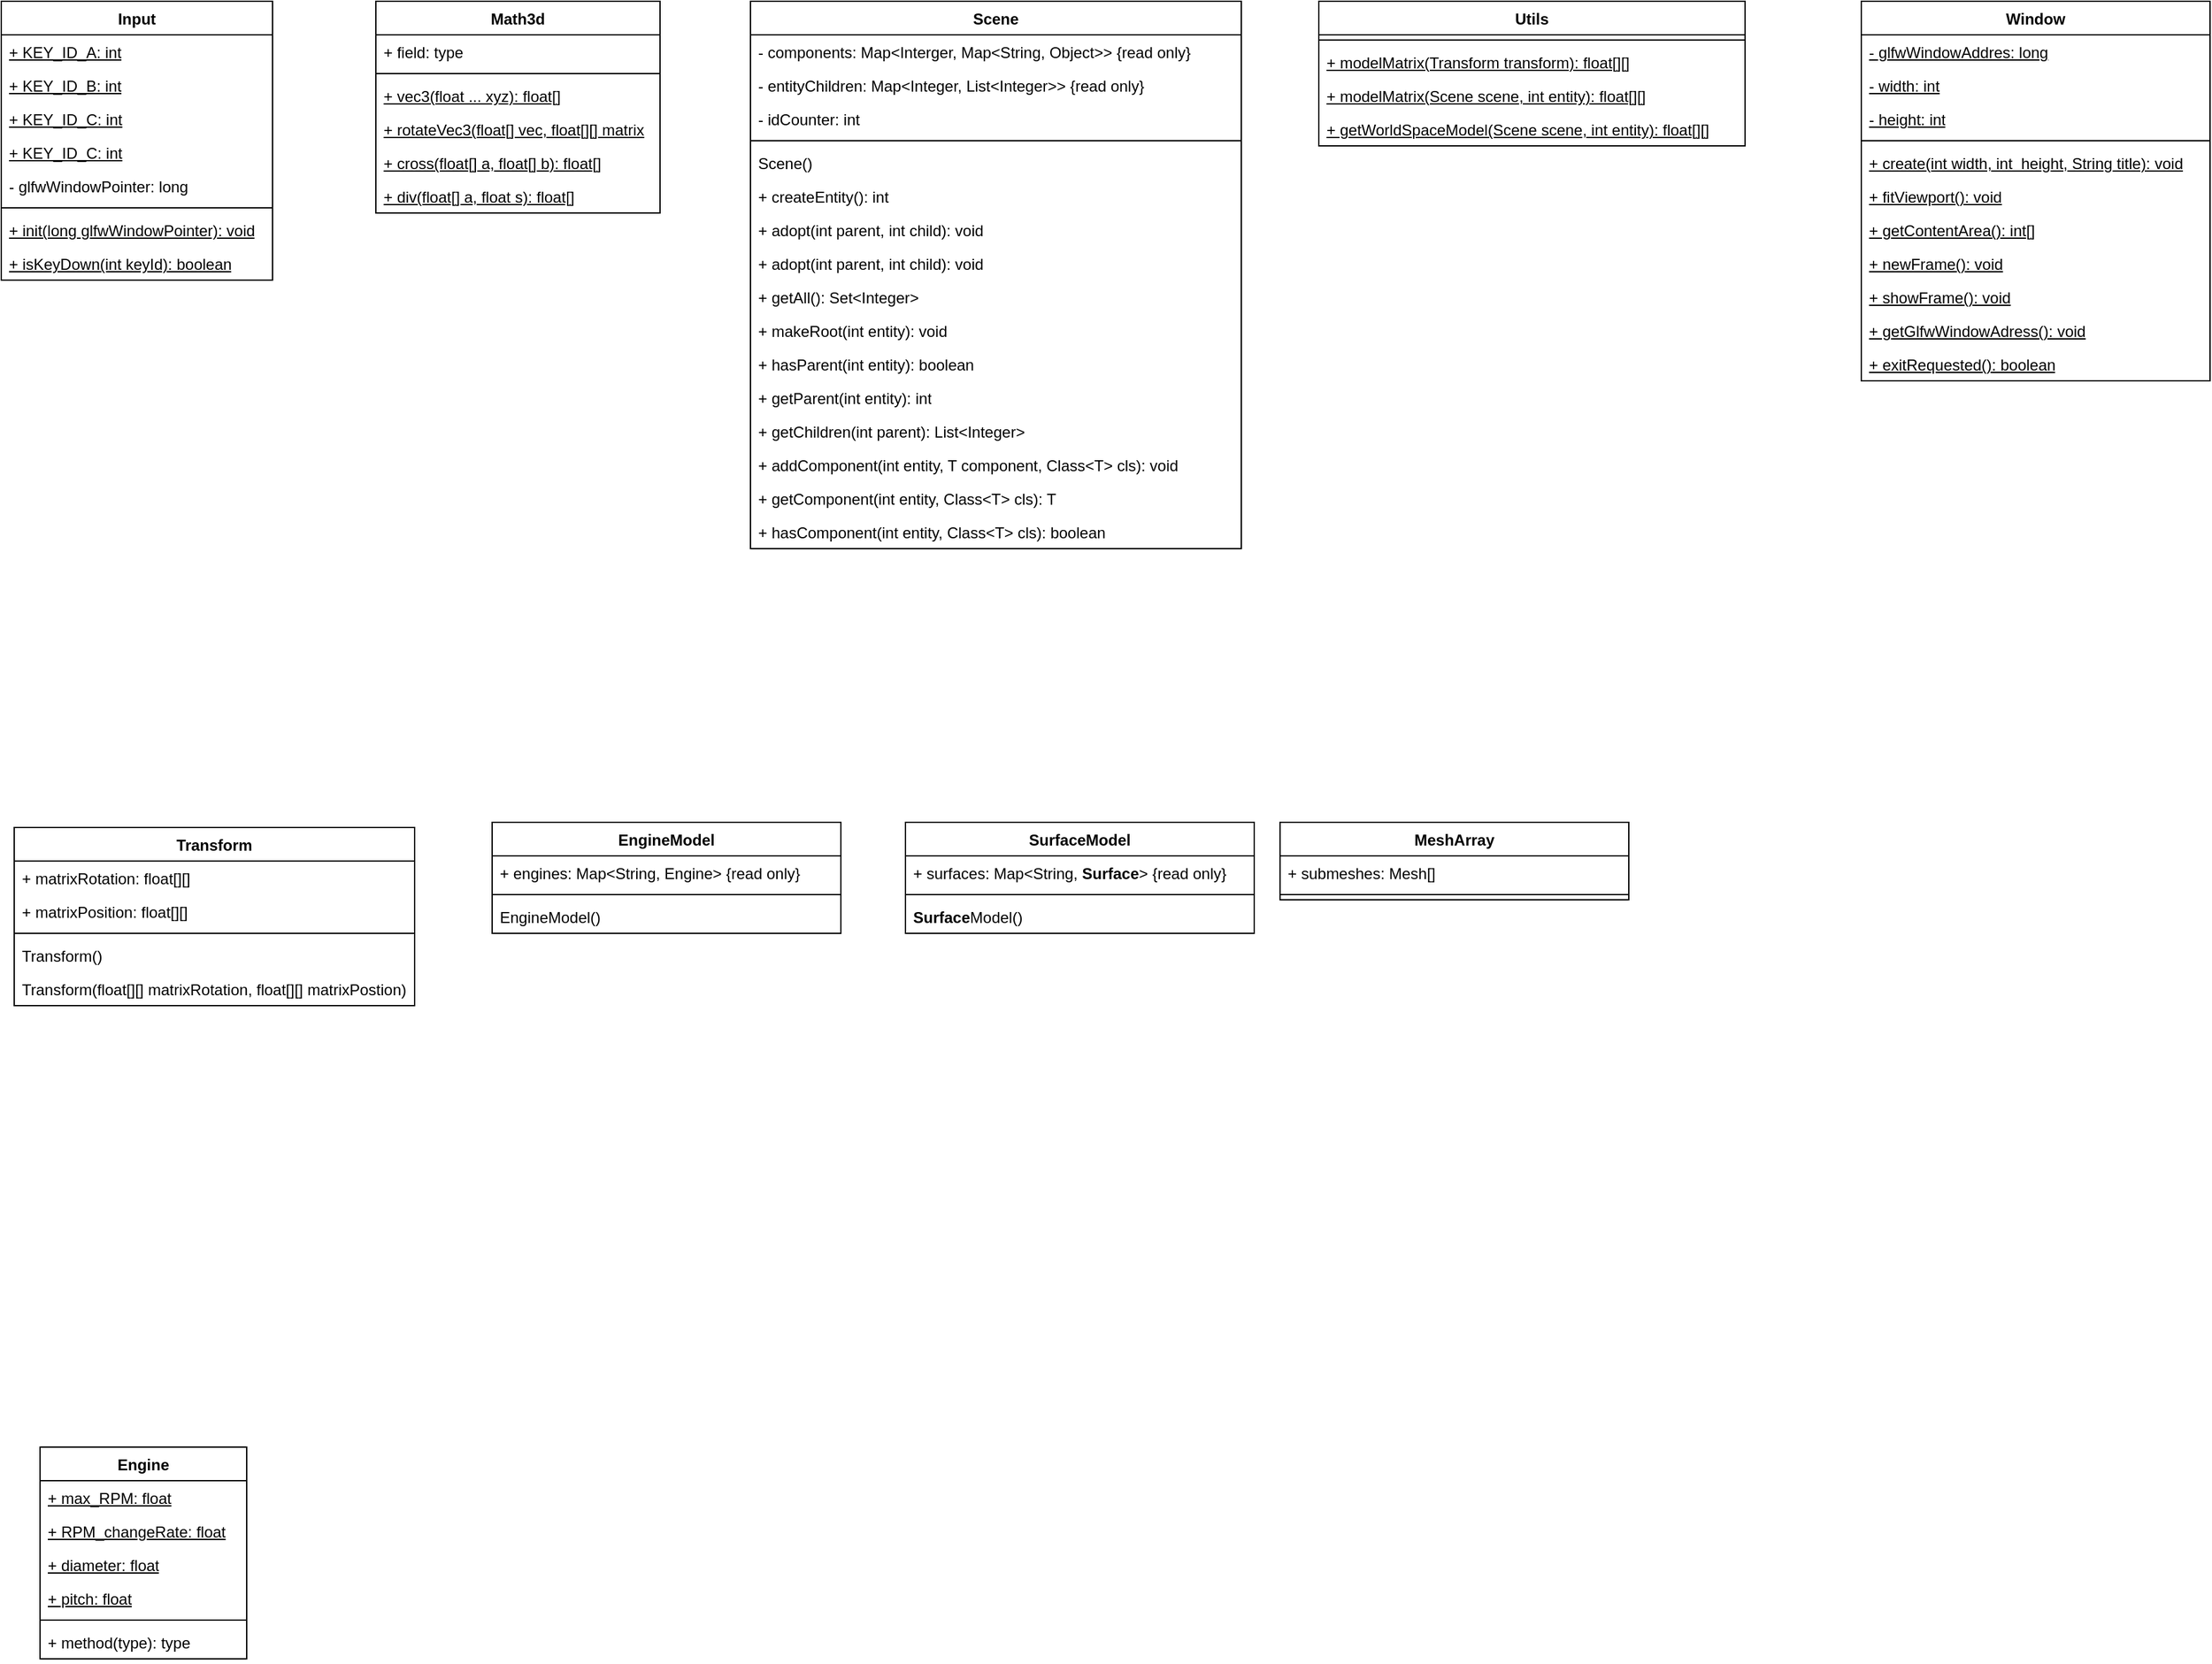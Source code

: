 <mxfile version="24.0.2" type="github">
  <diagram id="C5RBs43oDa-KdzZeNtuy" name="Page-1">
    <mxGraphModel dx="1556" dy="1935" grid="1" gridSize="10" guides="1" tooltips="1" connect="1" arrows="1" fold="1" page="1" pageScale="1" pageWidth="827" pageHeight="1169" math="0" shadow="0">
      <root>
        <mxCell id="WIyWlLk6GJQsqaUBKTNV-0" />
        <mxCell id="WIyWlLk6GJQsqaUBKTNV-1" parent="WIyWlLk6GJQsqaUBKTNV-0" />
        <mxCell id="1cwWKSfe2Y5p0WFGqaRK-0" value="Input" style="swimlane;fontStyle=1;align=center;verticalAlign=top;childLayout=stackLayout;horizontal=1;startSize=26;horizontalStack=0;resizeParent=1;resizeParentMax=0;resizeLast=0;collapsible=1;marginBottom=0;whiteSpace=wrap;html=1;" vertex="1" parent="WIyWlLk6GJQsqaUBKTNV-1">
          <mxGeometry x="10" y="-350" width="210" height="216" as="geometry" />
        </mxCell>
        <mxCell id="1cwWKSfe2Y5p0WFGqaRK-1" value="&lt;u&gt;+ KEY_ID_A: int&lt;/u&gt;" style="text;strokeColor=none;fillColor=none;align=left;verticalAlign=top;spacingLeft=4;spacingRight=4;overflow=hidden;rotatable=0;points=[[0,0.5],[1,0.5]];portConstraint=eastwest;whiteSpace=wrap;html=1;" vertex="1" parent="1cwWKSfe2Y5p0WFGqaRK-0">
          <mxGeometry y="26" width="210" height="26" as="geometry" />
        </mxCell>
        <mxCell id="1cwWKSfe2Y5p0WFGqaRK-32" value="&lt;u&gt;+ KEY_ID_B: int&lt;/u&gt;" style="text;strokeColor=none;fillColor=none;align=left;verticalAlign=top;spacingLeft=4;spacingRight=4;overflow=hidden;rotatable=0;points=[[0,0.5],[1,0.5]];portConstraint=eastwest;whiteSpace=wrap;html=1;" vertex="1" parent="1cwWKSfe2Y5p0WFGqaRK-0">
          <mxGeometry y="52" width="210" height="26" as="geometry" />
        </mxCell>
        <mxCell id="1cwWKSfe2Y5p0WFGqaRK-33" value="&lt;u&gt;+ KEY_ID_C: int&lt;/u&gt;" style="text;strokeColor=none;fillColor=none;align=left;verticalAlign=top;spacingLeft=4;spacingRight=4;overflow=hidden;rotatable=0;points=[[0,0.5],[1,0.5]];portConstraint=eastwest;whiteSpace=wrap;html=1;" vertex="1" parent="1cwWKSfe2Y5p0WFGqaRK-0">
          <mxGeometry y="78" width="210" height="26" as="geometry" />
        </mxCell>
        <mxCell id="1cwWKSfe2Y5p0WFGqaRK-34" value="&lt;u&gt;+ KEY_ID_C: int&lt;/u&gt;" style="text;strokeColor=none;fillColor=none;align=left;verticalAlign=top;spacingLeft=4;spacingRight=4;overflow=hidden;rotatable=0;points=[[0,0.5],[1,0.5]];portConstraint=eastwest;whiteSpace=wrap;html=1;" vertex="1" parent="1cwWKSfe2Y5p0WFGqaRK-0">
          <mxGeometry y="104" width="210" height="26" as="geometry" />
        </mxCell>
        <mxCell id="1cwWKSfe2Y5p0WFGqaRK-35" value="- glfwWindowPointer: long" style="text;strokeColor=none;fillColor=none;align=left;verticalAlign=top;spacingLeft=4;spacingRight=4;overflow=hidden;rotatable=0;points=[[0,0.5],[1,0.5]];portConstraint=eastwest;whiteSpace=wrap;html=1;" vertex="1" parent="1cwWKSfe2Y5p0WFGqaRK-0">
          <mxGeometry y="130" width="210" height="26" as="geometry" />
        </mxCell>
        <mxCell id="1cwWKSfe2Y5p0WFGqaRK-2" value="" style="line;strokeWidth=1;fillColor=none;align=left;verticalAlign=middle;spacingTop=-1;spacingLeft=3;spacingRight=3;rotatable=0;labelPosition=right;points=[];portConstraint=eastwest;strokeColor=inherit;" vertex="1" parent="1cwWKSfe2Y5p0WFGqaRK-0">
          <mxGeometry y="156" width="210" height="8" as="geometry" />
        </mxCell>
        <mxCell id="1cwWKSfe2Y5p0WFGqaRK-3" value="&lt;u&gt;+ init(long glfwWindowPointer): void&lt;/u&gt;" style="text;strokeColor=none;fillColor=none;align=left;verticalAlign=top;spacingLeft=4;spacingRight=4;overflow=hidden;rotatable=0;points=[[0,0.5],[1,0.5]];portConstraint=eastwest;whiteSpace=wrap;html=1;" vertex="1" parent="1cwWKSfe2Y5p0WFGqaRK-0">
          <mxGeometry y="164" width="210" height="26" as="geometry" />
        </mxCell>
        <mxCell id="1cwWKSfe2Y5p0WFGqaRK-36" value="&lt;u&gt;+ isKeyDown(int keyId): boolean&lt;/u&gt;" style="text;strokeColor=none;fillColor=none;align=left;verticalAlign=top;spacingLeft=4;spacingRight=4;overflow=hidden;rotatable=0;points=[[0,0.5],[1,0.5]];portConstraint=eastwest;whiteSpace=wrap;html=1;" vertex="1" parent="1cwWKSfe2Y5p0WFGqaRK-0">
          <mxGeometry y="190" width="210" height="26" as="geometry" />
        </mxCell>
        <mxCell id="1cwWKSfe2Y5p0WFGqaRK-38" value="Math3d" style="swimlane;fontStyle=1;align=center;verticalAlign=top;childLayout=stackLayout;horizontal=1;startSize=26;horizontalStack=0;resizeParent=1;resizeParentMax=0;resizeLast=0;collapsible=1;marginBottom=0;whiteSpace=wrap;html=1;" vertex="1" parent="WIyWlLk6GJQsqaUBKTNV-1">
          <mxGeometry x="300" y="-350" width="220" height="164" as="geometry" />
        </mxCell>
        <mxCell id="1cwWKSfe2Y5p0WFGqaRK-39" value="+ field: type" style="text;strokeColor=none;fillColor=none;align=left;verticalAlign=top;spacingLeft=4;spacingRight=4;overflow=hidden;rotatable=0;points=[[0,0.5],[1,0.5]];portConstraint=eastwest;whiteSpace=wrap;html=1;" vertex="1" parent="1cwWKSfe2Y5p0WFGqaRK-38">
          <mxGeometry y="26" width="220" height="26" as="geometry" />
        </mxCell>
        <mxCell id="1cwWKSfe2Y5p0WFGqaRK-40" value="" style="line;strokeWidth=1;fillColor=none;align=left;verticalAlign=middle;spacingTop=-1;spacingLeft=3;spacingRight=3;rotatable=0;labelPosition=right;points=[];portConstraint=eastwest;strokeColor=inherit;" vertex="1" parent="1cwWKSfe2Y5p0WFGqaRK-38">
          <mxGeometry y="52" width="220" height="8" as="geometry" />
        </mxCell>
        <mxCell id="1cwWKSfe2Y5p0WFGqaRK-41" value="&lt;u&gt;+ vec3(float ... xyz): float[]&lt;/u&gt;" style="text;strokeColor=none;fillColor=none;align=left;verticalAlign=top;spacingLeft=4;spacingRight=4;overflow=hidden;rotatable=0;points=[[0,0.5],[1,0.5]];portConstraint=eastwest;whiteSpace=wrap;html=1;" vertex="1" parent="1cwWKSfe2Y5p0WFGqaRK-38">
          <mxGeometry y="60" width="220" height="26" as="geometry" />
        </mxCell>
        <mxCell id="1cwWKSfe2Y5p0WFGqaRK-42" value="&lt;u&gt;+ rotateVec3(float[] vec, float[][] matrix&lt;/u&gt;" style="text;strokeColor=none;fillColor=none;align=left;verticalAlign=top;spacingLeft=4;spacingRight=4;overflow=hidden;rotatable=0;points=[[0,0.5],[1,0.5]];portConstraint=eastwest;whiteSpace=wrap;html=1;" vertex="1" parent="1cwWKSfe2Y5p0WFGqaRK-38">
          <mxGeometry y="86" width="220" height="26" as="geometry" />
        </mxCell>
        <mxCell id="1cwWKSfe2Y5p0WFGqaRK-43" value="&lt;u&gt;+ cross(float[] a, float[] b): float[]&lt;/u&gt;" style="text;strokeColor=none;fillColor=none;align=left;verticalAlign=top;spacingLeft=4;spacingRight=4;overflow=hidden;rotatable=0;points=[[0,0.5],[1,0.5]];portConstraint=eastwest;whiteSpace=wrap;html=1;" vertex="1" parent="1cwWKSfe2Y5p0WFGqaRK-38">
          <mxGeometry y="112" width="220" height="26" as="geometry" />
        </mxCell>
        <mxCell id="1cwWKSfe2Y5p0WFGqaRK-44" value="&lt;u&gt;+ div(float[] a, float s): float[]&lt;/u&gt;" style="text;strokeColor=none;fillColor=none;align=left;verticalAlign=top;spacingLeft=4;spacingRight=4;overflow=hidden;rotatable=0;points=[[0,0.5],[1,0.5]];portConstraint=eastwest;whiteSpace=wrap;html=1;" vertex="1" parent="1cwWKSfe2Y5p0WFGqaRK-38">
          <mxGeometry y="138" width="220" height="26" as="geometry" />
        </mxCell>
        <mxCell id="1cwWKSfe2Y5p0WFGqaRK-45" value="Scene" style="swimlane;fontStyle=1;align=center;verticalAlign=top;childLayout=stackLayout;horizontal=1;startSize=26;horizontalStack=0;resizeParent=1;resizeParentMax=0;resizeLast=0;collapsible=1;marginBottom=0;whiteSpace=wrap;html=1;" vertex="1" parent="WIyWlLk6GJQsqaUBKTNV-1">
          <mxGeometry x="590" y="-350" width="380" height="424" as="geometry" />
        </mxCell>
        <mxCell id="1cwWKSfe2Y5p0WFGqaRK-46" value="- components: Map&amp;lt;Interger, Map&amp;lt;String, Object&amp;gt;&amp;gt; {read only}" style="text;strokeColor=none;fillColor=none;align=left;verticalAlign=top;spacingLeft=4;spacingRight=4;overflow=hidden;rotatable=0;points=[[0,0.5],[1,0.5]];portConstraint=eastwest;whiteSpace=wrap;html=1;" vertex="1" parent="1cwWKSfe2Y5p0WFGqaRK-45">
          <mxGeometry y="26" width="380" height="26" as="geometry" />
        </mxCell>
        <mxCell id="1cwWKSfe2Y5p0WFGqaRK-53" value="- entityChildren: Map&amp;lt;Integer, List&amp;lt;Integer&amp;gt;&amp;gt; {read only}" style="text;strokeColor=none;fillColor=none;align=left;verticalAlign=top;spacingLeft=4;spacingRight=4;overflow=hidden;rotatable=0;points=[[0,0.5],[1,0.5]];portConstraint=eastwest;whiteSpace=wrap;html=1;" vertex="1" parent="1cwWKSfe2Y5p0WFGqaRK-45">
          <mxGeometry y="52" width="380" height="26" as="geometry" />
        </mxCell>
        <mxCell id="1cwWKSfe2Y5p0WFGqaRK-54" value="- idCounter: int" style="text;strokeColor=none;fillColor=none;align=left;verticalAlign=top;spacingLeft=4;spacingRight=4;overflow=hidden;rotatable=0;points=[[0,0.5],[1,0.5]];portConstraint=eastwest;whiteSpace=wrap;html=1;" vertex="1" parent="1cwWKSfe2Y5p0WFGqaRK-45">
          <mxGeometry y="78" width="380" height="26" as="geometry" />
        </mxCell>
        <mxCell id="1cwWKSfe2Y5p0WFGqaRK-47" value="" style="line;strokeWidth=1;fillColor=none;align=left;verticalAlign=middle;spacingTop=-1;spacingLeft=3;spacingRight=3;rotatable=0;labelPosition=right;points=[];portConstraint=eastwest;strokeColor=inherit;" vertex="1" parent="1cwWKSfe2Y5p0WFGqaRK-45">
          <mxGeometry y="104" width="380" height="8" as="geometry" />
        </mxCell>
        <mxCell id="1cwWKSfe2Y5p0WFGqaRK-60" value="Scene()" style="text;strokeColor=none;fillColor=none;align=left;verticalAlign=top;spacingLeft=4;spacingRight=4;overflow=hidden;rotatable=0;points=[[0,0.5],[1,0.5]];portConstraint=eastwest;whiteSpace=wrap;html=1;" vertex="1" parent="1cwWKSfe2Y5p0WFGqaRK-45">
          <mxGeometry y="112" width="380" height="26" as="geometry" />
        </mxCell>
        <mxCell id="1cwWKSfe2Y5p0WFGqaRK-48" value="+ createEntity(): int" style="text;strokeColor=none;fillColor=none;align=left;verticalAlign=top;spacingLeft=4;spacingRight=4;overflow=hidden;rotatable=0;points=[[0,0.5],[1,0.5]];portConstraint=eastwest;whiteSpace=wrap;html=1;" vertex="1" parent="1cwWKSfe2Y5p0WFGqaRK-45">
          <mxGeometry y="138" width="380" height="26" as="geometry" />
        </mxCell>
        <mxCell id="1cwWKSfe2Y5p0WFGqaRK-55" value="+ adopt(int parent, int child): void" style="text;strokeColor=none;fillColor=none;align=left;verticalAlign=top;spacingLeft=4;spacingRight=4;overflow=hidden;rotatable=0;points=[[0,0.5],[1,0.5]];portConstraint=eastwest;whiteSpace=wrap;html=1;" vertex="1" parent="1cwWKSfe2Y5p0WFGqaRK-45">
          <mxGeometry y="164" width="380" height="26" as="geometry" />
        </mxCell>
        <mxCell id="1cwWKSfe2Y5p0WFGqaRK-56" value="+ adopt(int parent, int child): void" style="text;strokeColor=none;fillColor=none;align=left;verticalAlign=top;spacingLeft=4;spacingRight=4;overflow=hidden;rotatable=0;points=[[0,0.5],[1,0.5]];portConstraint=eastwest;whiteSpace=wrap;html=1;" vertex="1" parent="1cwWKSfe2Y5p0WFGqaRK-45">
          <mxGeometry y="190" width="380" height="26" as="geometry" />
        </mxCell>
        <mxCell id="1cwWKSfe2Y5p0WFGqaRK-57" value="+ getAll(): Set&amp;lt;Integer&amp;gt;" style="text;strokeColor=none;fillColor=none;align=left;verticalAlign=top;spacingLeft=4;spacingRight=4;overflow=hidden;rotatable=0;points=[[0,0.5],[1,0.5]];portConstraint=eastwest;whiteSpace=wrap;html=1;" vertex="1" parent="1cwWKSfe2Y5p0WFGqaRK-45">
          <mxGeometry y="216" width="380" height="26" as="geometry" />
        </mxCell>
        <mxCell id="1cwWKSfe2Y5p0WFGqaRK-58" value="+ makeRoot(int entity): void" style="text;strokeColor=none;fillColor=none;align=left;verticalAlign=top;spacingLeft=4;spacingRight=4;overflow=hidden;rotatable=0;points=[[0,0.5],[1,0.5]];portConstraint=eastwest;whiteSpace=wrap;html=1;" vertex="1" parent="1cwWKSfe2Y5p0WFGqaRK-45">
          <mxGeometry y="242" width="380" height="26" as="geometry" />
        </mxCell>
        <mxCell id="1cwWKSfe2Y5p0WFGqaRK-59" value="+ hasParent(int entity): boolean" style="text;strokeColor=none;fillColor=none;align=left;verticalAlign=top;spacingLeft=4;spacingRight=4;overflow=hidden;rotatable=0;points=[[0,0.5],[1,0.5]];portConstraint=eastwest;whiteSpace=wrap;html=1;" vertex="1" parent="1cwWKSfe2Y5p0WFGqaRK-45">
          <mxGeometry y="268" width="380" height="26" as="geometry" />
        </mxCell>
        <mxCell id="1cwWKSfe2Y5p0WFGqaRK-61" value="+ getParent(int entity): int" style="text;strokeColor=none;fillColor=none;align=left;verticalAlign=top;spacingLeft=4;spacingRight=4;overflow=hidden;rotatable=0;points=[[0,0.5],[1,0.5]];portConstraint=eastwest;whiteSpace=wrap;html=1;" vertex="1" parent="1cwWKSfe2Y5p0WFGqaRK-45">
          <mxGeometry y="294" width="380" height="26" as="geometry" />
        </mxCell>
        <mxCell id="1cwWKSfe2Y5p0WFGqaRK-62" value="+ getChildren(int parent): List&amp;lt;Integer&amp;gt;" style="text;strokeColor=none;fillColor=none;align=left;verticalAlign=top;spacingLeft=4;spacingRight=4;overflow=hidden;rotatable=0;points=[[0,0.5],[1,0.5]];portConstraint=eastwest;whiteSpace=wrap;html=1;" vertex="1" parent="1cwWKSfe2Y5p0WFGqaRK-45">
          <mxGeometry y="320" width="380" height="26" as="geometry" />
        </mxCell>
        <mxCell id="1cwWKSfe2Y5p0WFGqaRK-101" value="+ addComponent(int entity, T component, Class&amp;lt;T&amp;gt; cls): void" style="text;strokeColor=none;fillColor=none;align=left;verticalAlign=top;spacingLeft=4;spacingRight=4;overflow=hidden;rotatable=0;points=[[0,0.5],[1,0.5]];portConstraint=eastwest;whiteSpace=wrap;html=1;" vertex="1" parent="1cwWKSfe2Y5p0WFGqaRK-45">
          <mxGeometry y="346" width="380" height="26" as="geometry" />
        </mxCell>
        <mxCell id="1cwWKSfe2Y5p0WFGqaRK-102" value="+ getComponent(int entity, Class&amp;lt;T&amp;gt; cls): T" style="text;strokeColor=none;fillColor=none;align=left;verticalAlign=top;spacingLeft=4;spacingRight=4;overflow=hidden;rotatable=0;points=[[0,0.5],[1,0.5]];portConstraint=eastwest;whiteSpace=wrap;html=1;" vertex="1" parent="1cwWKSfe2Y5p0WFGqaRK-45">
          <mxGeometry y="372" width="380" height="26" as="geometry" />
        </mxCell>
        <mxCell id="1cwWKSfe2Y5p0WFGqaRK-103" value="+ hasComponent(int entity, Class&amp;lt;T&amp;gt; cls): boolean" style="text;strokeColor=none;fillColor=none;align=left;verticalAlign=top;spacingLeft=4;spacingRight=4;overflow=hidden;rotatable=0;points=[[0,0.5],[1,0.5]];portConstraint=eastwest;whiteSpace=wrap;html=1;" vertex="1" parent="1cwWKSfe2Y5p0WFGqaRK-45">
          <mxGeometry y="398" width="380" height="26" as="geometry" />
        </mxCell>
        <mxCell id="1cwWKSfe2Y5p0WFGqaRK-134" value="Utils" style="swimlane;fontStyle=1;align=center;verticalAlign=top;childLayout=stackLayout;horizontal=1;startSize=26;horizontalStack=0;resizeParent=1;resizeParentMax=0;resizeLast=0;collapsible=1;marginBottom=0;whiteSpace=wrap;html=1;" vertex="1" parent="WIyWlLk6GJQsqaUBKTNV-1">
          <mxGeometry x="1030" y="-350" width="330" height="112" as="geometry" />
        </mxCell>
        <mxCell id="1cwWKSfe2Y5p0WFGqaRK-136" value="" style="line;strokeWidth=1;fillColor=none;align=left;verticalAlign=middle;spacingTop=-1;spacingLeft=3;spacingRight=3;rotatable=0;labelPosition=right;points=[];portConstraint=eastwest;strokeColor=inherit;" vertex="1" parent="1cwWKSfe2Y5p0WFGqaRK-134">
          <mxGeometry y="26" width="330" height="8" as="geometry" />
        </mxCell>
        <mxCell id="1cwWKSfe2Y5p0WFGqaRK-137" value="&lt;u&gt;+ modelMatrix(Transform transform): float[][]&lt;/u&gt;&lt;div&gt;&lt;br&gt;&lt;/div&gt;" style="text;strokeColor=none;fillColor=none;align=left;verticalAlign=top;spacingLeft=4;spacingRight=4;overflow=hidden;rotatable=0;points=[[0,0.5],[1,0.5]];portConstraint=eastwest;whiteSpace=wrap;html=1;" vertex="1" parent="1cwWKSfe2Y5p0WFGqaRK-134">
          <mxGeometry y="34" width="330" height="26" as="geometry" />
        </mxCell>
        <mxCell id="1cwWKSfe2Y5p0WFGqaRK-138" value="&lt;div&gt;&lt;u&gt;+ modelMatrix(Scene scene, int entity): float[][]&lt;/u&gt;&lt;/div&gt;" style="text;strokeColor=none;fillColor=none;align=left;verticalAlign=top;spacingLeft=4;spacingRight=4;overflow=hidden;rotatable=0;points=[[0,0.5],[1,0.5]];portConstraint=eastwest;whiteSpace=wrap;html=1;" vertex="1" parent="1cwWKSfe2Y5p0WFGqaRK-134">
          <mxGeometry y="60" width="330" height="26" as="geometry" />
        </mxCell>
        <mxCell id="1cwWKSfe2Y5p0WFGqaRK-139" value="&lt;div&gt;&lt;u&gt;+ getWorldSpaceModel(Scene scene, int entity): float[][]&lt;/u&gt;&lt;/div&gt;" style="text;strokeColor=none;fillColor=none;align=left;verticalAlign=top;spacingLeft=4;spacingRight=4;overflow=hidden;rotatable=0;points=[[0,0.5],[1,0.5]];portConstraint=eastwest;whiteSpace=wrap;html=1;" vertex="1" parent="1cwWKSfe2Y5p0WFGqaRK-134">
          <mxGeometry y="86" width="330" height="26" as="geometry" />
        </mxCell>
        <mxCell id="1cwWKSfe2Y5p0WFGqaRK-141" value="Window" style="swimlane;fontStyle=1;align=center;verticalAlign=top;childLayout=stackLayout;horizontal=1;startSize=26;horizontalStack=0;resizeParent=1;resizeParentMax=0;resizeLast=0;collapsible=1;marginBottom=0;whiteSpace=wrap;html=1;" vertex="1" parent="WIyWlLk6GJQsqaUBKTNV-1">
          <mxGeometry x="1450" y="-350" width="270" height="294" as="geometry" />
        </mxCell>
        <mxCell id="1cwWKSfe2Y5p0WFGqaRK-142" value="&lt;u&gt;- glfwWindowAddres: long&lt;/u&gt;" style="text;strokeColor=none;fillColor=none;align=left;verticalAlign=top;spacingLeft=4;spacingRight=4;overflow=hidden;rotatable=0;points=[[0,0.5],[1,0.5]];portConstraint=eastwest;whiteSpace=wrap;html=1;" vertex="1" parent="1cwWKSfe2Y5p0WFGqaRK-141">
          <mxGeometry y="26" width="270" height="26" as="geometry" />
        </mxCell>
        <mxCell id="1cwWKSfe2Y5p0WFGqaRK-145" value="&lt;u&gt;- width: int&lt;/u&gt;" style="text;strokeColor=none;fillColor=none;align=left;verticalAlign=top;spacingLeft=4;spacingRight=4;overflow=hidden;rotatable=0;points=[[0,0.5],[1,0.5]];portConstraint=eastwest;whiteSpace=wrap;html=1;" vertex="1" parent="1cwWKSfe2Y5p0WFGqaRK-141">
          <mxGeometry y="52" width="270" height="26" as="geometry" />
        </mxCell>
        <mxCell id="1cwWKSfe2Y5p0WFGqaRK-146" value="&lt;u&gt;- height: int&lt;/u&gt;" style="text;strokeColor=none;fillColor=none;align=left;verticalAlign=top;spacingLeft=4;spacingRight=4;overflow=hidden;rotatable=0;points=[[0,0.5],[1,0.5]];portConstraint=eastwest;whiteSpace=wrap;html=1;" vertex="1" parent="1cwWKSfe2Y5p0WFGqaRK-141">
          <mxGeometry y="78" width="270" height="26" as="geometry" />
        </mxCell>
        <mxCell id="1cwWKSfe2Y5p0WFGqaRK-143" value="" style="line;strokeWidth=1;fillColor=none;align=left;verticalAlign=middle;spacingTop=-1;spacingLeft=3;spacingRight=3;rotatable=0;labelPosition=right;points=[];portConstraint=eastwest;strokeColor=inherit;" vertex="1" parent="1cwWKSfe2Y5p0WFGqaRK-141">
          <mxGeometry y="104" width="270" height="8" as="geometry" />
        </mxCell>
        <mxCell id="1cwWKSfe2Y5p0WFGqaRK-144" value="&lt;u&gt;+ create(int width, int&amp;nbsp; height, String title): void&lt;/u&gt;" style="text;strokeColor=none;fillColor=none;align=left;verticalAlign=top;spacingLeft=4;spacingRight=4;overflow=hidden;rotatable=0;points=[[0,0.5],[1,0.5]];portConstraint=eastwest;whiteSpace=wrap;html=1;" vertex="1" parent="1cwWKSfe2Y5p0WFGqaRK-141">
          <mxGeometry y="112" width="270" height="26" as="geometry" />
        </mxCell>
        <mxCell id="1cwWKSfe2Y5p0WFGqaRK-147" value="&lt;u&gt;+ fitViewport(): void&lt;/u&gt;" style="text;strokeColor=none;fillColor=none;align=left;verticalAlign=top;spacingLeft=4;spacingRight=4;overflow=hidden;rotatable=0;points=[[0,0.5],[1,0.5]];portConstraint=eastwest;whiteSpace=wrap;html=1;" vertex="1" parent="1cwWKSfe2Y5p0WFGqaRK-141">
          <mxGeometry y="138" width="270" height="26" as="geometry" />
        </mxCell>
        <mxCell id="1cwWKSfe2Y5p0WFGqaRK-148" value="&lt;u&gt;+ getContentArea(): int[]&lt;/u&gt;" style="text;strokeColor=none;fillColor=none;align=left;verticalAlign=top;spacingLeft=4;spacingRight=4;overflow=hidden;rotatable=0;points=[[0,0.5],[1,0.5]];portConstraint=eastwest;whiteSpace=wrap;html=1;" vertex="1" parent="1cwWKSfe2Y5p0WFGqaRK-141">
          <mxGeometry y="164" width="270" height="26" as="geometry" />
        </mxCell>
        <mxCell id="1cwWKSfe2Y5p0WFGqaRK-149" value="&lt;u&gt;+ newFrame(): void&lt;/u&gt;" style="text;strokeColor=none;fillColor=none;align=left;verticalAlign=top;spacingLeft=4;spacingRight=4;overflow=hidden;rotatable=0;points=[[0,0.5],[1,0.5]];portConstraint=eastwest;whiteSpace=wrap;html=1;" vertex="1" parent="1cwWKSfe2Y5p0WFGqaRK-141">
          <mxGeometry y="190" width="270" height="26" as="geometry" />
        </mxCell>
        <mxCell id="1cwWKSfe2Y5p0WFGqaRK-150" value="&lt;u&gt;+ showFrame(): void&lt;/u&gt;" style="text;strokeColor=none;fillColor=none;align=left;verticalAlign=top;spacingLeft=4;spacingRight=4;overflow=hidden;rotatable=0;points=[[0,0.5],[1,0.5]];portConstraint=eastwest;whiteSpace=wrap;html=1;" vertex="1" parent="1cwWKSfe2Y5p0WFGqaRK-141">
          <mxGeometry y="216" width="270" height="26" as="geometry" />
        </mxCell>
        <mxCell id="1cwWKSfe2Y5p0WFGqaRK-151" value="&lt;u&gt;+ getGlfwWindowAdress(): void&lt;/u&gt;" style="text;strokeColor=none;fillColor=none;align=left;verticalAlign=top;spacingLeft=4;spacingRight=4;overflow=hidden;rotatable=0;points=[[0,0.5],[1,0.5]];portConstraint=eastwest;whiteSpace=wrap;html=1;" vertex="1" parent="1cwWKSfe2Y5p0WFGqaRK-141">
          <mxGeometry y="242" width="270" height="26" as="geometry" />
        </mxCell>
        <mxCell id="1cwWKSfe2Y5p0WFGqaRK-152" value="&lt;u&gt;+ exitRequested(): boolean&lt;/u&gt;" style="text;strokeColor=none;fillColor=none;align=left;verticalAlign=top;spacingLeft=4;spacingRight=4;overflow=hidden;rotatable=0;points=[[0,0.5],[1,0.5]];portConstraint=eastwest;whiteSpace=wrap;html=1;" vertex="1" parent="1cwWKSfe2Y5p0WFGqaRK-141">
          <mxGeometry y="268" width="270" height="26" as="geometry" />
        </mxCell>
        <mxCell id="1cwWKSfe2Y5p0WFGqaRK-153" value="Transform" style="swimlane;fontStyle=1;align=center;verticalAlign=top;childLayout=stackLayout;horizontal=1;startSize=26;horizontalStack=0;resizeParent=1;resizeParentMax=0;resizeLast=0;collapsible=1;marginBottom=0;whiteSpace=wrap;html=1;" vertex="1" parent="WIyWlLk6GJQsqaUBKTNV-1">
          <mxGeometry x="20" y="290" width="310" height="138" as="geometry" />
        </mxCell>
        <mxCell id="1cwWKSfe2Y5p0WFGqaRK-154" value="+ matrixRotation: float[][]" style="text;strokeColor=none;fillColor=none;align=left;verticalAlign=top;spacingLeft=4;spacingRight=4;overflow=hidden;rotatable=0;points=[[0,0.5],[1,0.5]];portConstraint=eastwest;whiteSpace=wrap;html=1;" vertex="1" parent="1cwWKSfe2Y5p0WFGqaRK-153">
          <mxGeometry y="26" width="310" height="26" as="geometry" />
        </mxCell>
        <mxCell id="1cwWKSfe2Y5p0WFGqaRK-157" value="+ matrixPosition: float[][]" style="text;strokeColor=none;fillColor=none;align=left;verticalAlign=top;spacingLeft=4;spacingRight=4;overflow=hidden;rotatable=0;points=[[0,0.5],[1,0.5]];portConstraint=eastwest;whiteSpace=wrap;html=1;" vertex="1" parent="1cwWKSfe2Y5p0WFGqaRK-153">
          <mxGeometry y="52" width="310" height="26" as="geometry" />
        </mxCell>
        <mxCell id="1cwWKSfe2Y5p0WFGqaRK-155" value="" style="line;strokeWidth=1;fillColor=none;align=left;verticalAlign=middle;spacingTop=-1;spacingLeft=3;spacingRight=3;rotatable=0;labelPosition=right;points=[];portConstraint=eastwest;strokeColor=inherit;" vertex="1" parent="1cwWKSfe2Y5p0WFGqaRK-153">
          <mxGeometry y="78" width="310" height="8" as="geometry" />
        </mxCell>
        <mxCell id="1cwWKSfe2Y5p0WFGqaRK-156" value="Transform()" style="text;strokeColor=none;fillColor=none;align=left;verticalAlign=top;spacingLeft=4;spacingRight=4;overflow=hidden;rotatable=0;points=[[0,0.5],[1,0.5]];portConstraint=eastwest;whiteSpace=wrap;html=1;" vertex="1" parent="1cwWKSfe2Y5p0WFGqaRK-153">
          <mxGeometry y="86" width="310" height="26" as="geometry" />
        </mxCell>
        <mxCell id="1cwWKSfe2Y5p0WFGqaRK-158" value="Transform(float[][] matrixRotation, float[][] matrixPostion)" style="text;strokeColor=none;fillColor=none;align=left;verticalAlign=top;spacingLeft=4;spacingRight=4;overflow=hidden;rotatable=0;points=[[0,0.5],[1,0.5]];portConstraint=eastwest;whiteSpace=wrap;html=1;" vertex="1" parent="1cwWKSfe2Y5p0WFGqaRK-153">
          <mxGeometry y="112" width="310" height="26" as="geometry" />
        </mxCell>
        <mxCell id="1cwWKSfe2Y5p0WFGqaRK-159" value="EngineModel" style="swimlane;fontStyle=1;align=center;verticalAlign=top;childLayout=stackLayout;horizontal=1;startSize=26;horizontalStack=0;resizeParent=1;resizeParentMax=0;resizeLast=0;collapsible=1;marginBottom=0;whiteSpace=wrap;html=1;" vertex="1" parent="WIyWlLk6GJQsqaUBKTNV-1">
          <mxGeometry x="390" y="286" width="270" height="86" as="geometry" />
        </mxCell>
        <mxCell id="1cwWKSfe2Y5p0WFGqaRK-160" value="+ engines: Map&amp;lt;String, Engine&amp;gt; {read only}" style="text;strokeColor=none;fillColor=none;align=left;verticalAlign=top;spacingLeft=4;spacingRight=4;overflow=hidden;rotatable=0;points=[[0,0.5],[1,0.5]];portConstraint=eastwest;whiteSpace=wrap;html=1;" vertex="1" parent="1cwWKSfe2Y5p0WFGqaRK-159">
          <mxGeometry y="26" width="270" height="26" as="geometry" />
        </mxCell>
        <mxCell id="1cwWKSfe2Y5p0WFGqaRK-161" value="" style="line;strokeWidth=1;fillColor=none;align=left;verticalAlign=middle;spacingTop=-1;spacingLeft=3;spacingRight=3;rotatable=0;labelPosition=right;points=[];portConstraint=eastwest;strokeColor=inherit;" vertex="1" parent="1cwWKSfe2Y5p0WFGqaRK-159">
          <mxGeometry y="52" width="270" height="8" as="geometry" />
        </mxCell>
        <mxCell id="1cwWKSfe2Y5p0WFGqaRK-162" value="EngineModel()" style="text;strokeColor=none;fillColor=none;align=left;verticalAlign=top;spacingLeft=4;spacingRight=4;overflow=hidden;rotatable=0;points=[[0,0.5],[1,0.5]];portConstraint=eastwest;whiteSpace=wrap;html=1;" vertex="1" parent="1cwWKSfe2Y5p0WFGqaRK-159">
          <mxGeometry y="60" width="270" height="26" as="geometry" />
        </mxCell>
        <mxCell id="1cwWKSfe2Y5p0WFGqaRK-167" value="SurfaceModel" style="swimlane;fontStyle=1;align=center;verticalAlign=top;childLayout=stackLayout;horizontal=1;startSize=26;horizontalStack=0;resizeParent=1;resizeParentMax=0;resizeLast=0;collapsible=1;marginBottom=0;whiteSpace=wrap;html=1;" vertex="1" parent="WIyWlLk6GJQsqaUBKTNV-1">
          <mxGeometry x="710" y="286" width="270" height="86" as="geometry" />
        </mxCell>
        <mxCell id="1cwWKSfe2Y5p0WFGqaRK-168" value="+ surfaces: Map&amp;lt;String,&amp;nbsp;&lt;span style=&quot;font-weight: 700; text-align: center;&quot;&gt;Surface&lt;/span&gt;&amp;gt; {read only}" style="text;strokeColor=none;fillColor=none;align=left;verticalAlign=top;spacingLeft=4;spacingRight=4;overflow=hidden;rotatable=0;points=[[0,0.5],[1,0.5]];portConstraint=eastwest;whiteSpace=wrap;html=1;" vertex="1" parent="1cwWKSfe2Y5p0WFGqaRK-167">
          <mxGeometry y="26" width="270" height="26" as="geometry" />
        </mxCell>
        <mxCell id="1cwWKSfe2Y5p0WFGqaRK-169" value="" style="line;strokeWidth=1;fillColor=none;align=left;verticalAlign=middle;spacingTop=-1;spacingLeft=3;spacingRight=3;rotatable=0;labelPosition=right;points=[];portConstraint=eastwest;strokeColor=inherit;" vertex="1" parent="1cwWKSfe2Y5p0WFGqaRK-167">
          <mxGeometry y="52" width="270" height="8" as="geometry" />
        </mxCell>
        <mxCell id="1cwWKSfe2Y5p0WFGqaRK-170" value="&lt;span style=&quot;font-weight: 700; text-align: center;&quot;&gt;Surface&lt;/span&gt;Model()" style="text;strokeColor=none;fillColor=none;align=left;verticalAlign=top;spacingLeft=4;spacingRight=4;overflow=hidden;rotatable=0;points=[[0,0.5],[1,0.5]];portConstraint=eastwest;whiteSpace=wrap;html=1;" vertex="1" parent="1cwWKSfe2Y5p0WFGqaRK-167">
          <mxGeometry y="60" width="270" height="26" as="geometry" />
        </mxCell>
        <mxCell id="1cwWKSfe2Y5p0WFGqaRK-171" value="MeshArray" style="swimlane;fontStyle=1;align=center;verticalAlign=top;childLayout=stackLayout;horizontal=1;startSize=26;horizontalStack=0;resizeParent=1;resizeParentMax=0;resizeLast=0;collapsible=1;marginBottom=0;whiteSpace=wrap;html=1;" vertex="1" parent="WIyWlLk6GJQsqaUBKTNV-1">
          <mxGeometry x="1000" y="286" width="270" height="60" as="geometry" />
        </mxCell>
        <mxCell id="1cwWKSfe2Y5p0WFGqaRK-172" value="+ submeshes: Mesh[]" style="text;strokeColor=none;fillColor=none;align=left;verticalAlign=top;spacingLeft=4;spacingRight=4;overflow=hidden;rotatable=0;points=[[0,0.5],[1,0.5]];portConstraint=eastwest;whiteSpace=wrap;html=1;" vertex="1" parent="1cwWKSfe2Y5p0WFGqaRK-171">
          <mxGeometry y="26" width="270" height="26" as="geometry" />
        </mxCell>
        <mxCell id="1cwWKSfe2Y5p0WFGqaRK-173" value="" style="line;strokeWidth=1;fillColor=none;align=left;verticalAlign=middle;spacingTop=-1;spacingLeft=3;spacingRight=3;rotatable=0;labelPosition=right;points=[];portConstraint=eastwest;strokeColor=inherit;" vertex="1" parent="1cwWKSfe2Y5p0WFGqaRK-171">
          <mxGeometry y="52" width="270" height="8" as="geometry" />
        </mxCell>
        <mxCell id="1cwWKSfe2Y5p0WFGqaRK-179" value="Engine" style="swimlane;fontStyle=1;align=center;verticalAlign=top;childLayout=stackLayout;horizontal=1;startSize=26;horizontalStack=0;resizeParent=1;resizeParentMax=0;resizeLast=0;collapsible=1;marginBottom=0;whiteSpace=wrap;html=1;" vertex="1" parent="WIyWlLk6GJQsqaUBKTNV-1">
          <mxGeometry x="40" y="770" width="160" height="164" as="geometry" />
        </mxCell>
        <mxCell id="1cwWKSfe2Y5p0WFGqaRK-180" value="&lt;u&gt;+ max_RPM: float&lt;/u&gt;" style="text;strokeColor=none;fillColor=none;align=left;verticalAlign=top;spacingLeft=4;spacingRight=4;overflow=hidden;rotatable=0;points=[[0,0.5],[1,0.5]];portConstraint=eastwest;whiteSpace=wrap;html=1;" vertex="1" parent="1cwWKSfe2Y5p0WFGqaRK-179">
          <mxGeometry y="26" width="160" height="26" as="geometry" />
        </mxCell>
        <mxCell id="1cwWKSfe2Y5p0WFGqaRK-183" value="&lt;u&gt;+ RPM_changeRate: float&lt;/u&gt;" style="text;strokeColor=none;fillColor=none;align=left;verticalAlign=top;spacingLeft=4;spacingRight=4;overflow=hidden;rotatable=0;points=[[0,0.5],[1,0.5]];portConstraint=eastwest;whiteSpace=wrap;html=1;" vertex="1" parent="1cwWKSfe2Y5p0WFGqaRK-179">
          <mxGeometry y="52" width="160" height="26" as="geometry" />
        </mxCell>
        <mxCell id="1cwWKSfe2Y5p0WFGqaRK-184" value="&lt;u&gt;+ diameter: float&lt;/u&gt;" style="text;strokeColor=none;fillColor=none;align=left;verticalAlign=top;spacingLeft=4;spacingRight=4;overflow=hidden;rotatable=0;points=[[0,0.5],[1,0.5]];portConstraint=eastwest;whiteSpace=wrap;html=1;" vertex="1" parent="1cwWKSfe2Y5p0WFGqaRK-179">
          <mxGeometry y="78" width="160" height="26" as="geometry" />
        </mxCell>
        <mxCell id="1cwWKSfe2Y5p0WFGqaRK-185" value="&lt;u&gt;+ pitch: float&lt;/u&gt;" style="text;strokeColor=none;fillColor=none;align=left;verticalAlign=top;spacingLeft=4;spacingRight=4;overflow=hidden;rotatable=0;points=[[0,0.5],[1,0.5]];portConstraint=eastwest;whiteSpace=wrap;html=1;" vertex="1" parent="1cwWKSfe2Y5p0WFGqaRK-179">
          <mxGeometry y="104" width="160" height="26" as="geometry" />
        </mxCell>
        <mxCell id="1cwWKSfe2Y5p0WFGqaRK-181" value="" style="line;strokeWidth=1;fillColor=none;align=left;verticalAlign=middle;spacingTop=-1;spacingLeft=3;spacingRight=3;rotatable=0;labelPosition=right;points=[];portConstraint=eastwest;strokeColor=inherit;" vertex="1" parent="1cwWKSfe2Y5p0WFGqaRK-179">
          <mxGeometry y="130" width="160" height="8" as="geometry" />
        </mxCell>
        <mxCell id="1cwWKSfe2Y5p0WFGqaRK-182" value="+ method(type): type" style="text;strokeColor=none;fillColor=none;align=left;verticalAlign=top;spacingLeft=4;spacingRight=4;overflow=hidden;rotatable=0;points=[[0,0.5],[1,0.5]];portConstraint=eastwest;whiteSpace=wrap;html=1;" vertex="1" parent="1cwWKSfe2Y5p0WFGqaRK-179">
          <mxGeometry y="138" width="160" height="26" as="geometry" />
        </mxCell>
      </root>
    </mxGraphModel>
  </diagram>
</mxfile>
